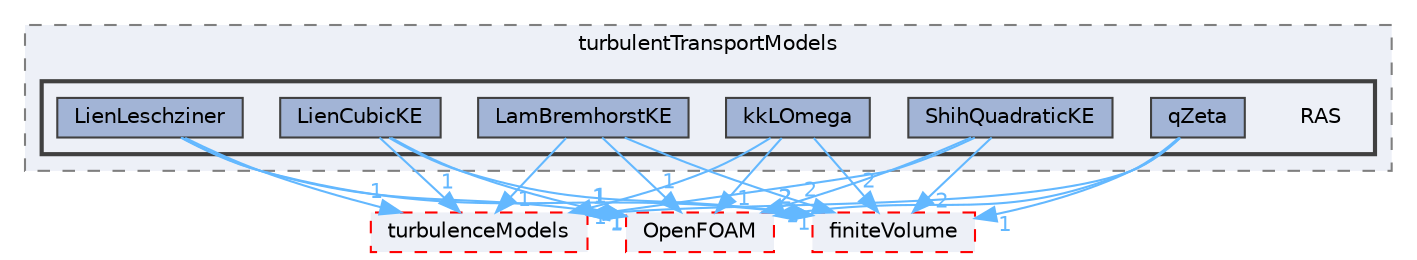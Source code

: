 digraph "src/TurbulenceModels/incompressible/turbulentTransportModels/RAS"
{
 // LATEX_PDF_SIZE
  bgcolor="transparent";
  edge [fontname=Helvetica,fontsize=10,labelfontname=Helvetica,labelfontsize=10];
  node [fontname=Helvetica,fontsize=10,shape=box,height=0.2,width=0.4];
  compound=true
  subgraph clusterdir_1aa858ea368076f1cd8be38150a1c632 {
    graph [ bgcolor="#edf0f7", pencolor="grey50", label="turbulentTransportModels", fontname=Helvetica,fontsize=10 style="filled,dashed", URL="dir_1aa858ea368076f1cd8be38150a1c632.html",tooltip=""]
  subgraph clusterdir_96b47c9484aadeb0211f2ded0ebdc3ac {
    graph [ bgcolor="#edf0f7", pencolor="grey25", label="", fontname=Helvetica,fontsize=10 style="filled,bold", URL="dir_96b47c9484aadeb0211f2ded0ebdc3ac.html",tooltip=""]
    dir_96b47c9484aadeb0211f2ded0ebdc3ac [shape=plaintext, label="RAS"];
  dir_92d9d938be1ab04b70b0e0a2474f3dc4 [label="kkLOmega", fillcolor="#a2b4d6", color="grey25", style="filled", URL="dir_92d9d938be1ab04b70b0e0a2474f3dc4.html",tooltip=""];
  dir_85f104a8811df008feeafeb75a00d06a [label="LamBremhorstKE", fillcolor="#a2b4d6", color="grey25", style="filled", URL="dir_85f104a8811df008feeafeb75a00d06a.html",tooltip=""];
  dir_a409958685228f4cb6e2434816a1d24d [label="LienCubicKE", fillcolor="#a2b4d6", color="grey25", style="filled", URL="dir_a409958685228f4cb6e2434816a1d24d.html",tooltip=""];
  dir_11951acee58e7002a3b1fff89d112971 [label="LienLeschziner", fillcolor="#a2b4d6", color="grey25", style="filled", URL="dir_11951acee58e7002a3b1fff89d112971.html",tooltip=""];
  dir_9d15ccd6a2951bff904163aa61e99bae [label="qZeta", fillcolor="#a2b4d6", color="grey25", style="filled", URL="dir_9d15ccd6a2951bff904163aa61e99bae.html",tooltip=""];
  dir_7592255f2f6600166c199de37874e703 [label="ShihQuadraticKE", fillcolor="#a2b4d6", color="grey25", style="filled", URL="dir_7592255f2f6600166c199de37874e703.html",tooltip=""];
  }
  }
  dir_9bd15774b555cf7259a6fa18f99fe99b [label="finiteVolume", fillcolor="#edf0f7", color="red", style="filled,dashed", URL="dir_9bd15774b555cf7259a6fa18f99fe99b.html",tooltip=""];
  dir_a3dc37bcacf99bb6122ed819dac99f09 [label="turbulenceModels", fillcolor="#edf0f7", color="red", style="filled,dashed", URL="dir_a3dc37bcacf99bb6122ed819dac99f09.html",tooltip=""];
  dir_c5473ff19b20e6ec4dfe5c310b3778a8 [label="OpenFOAM", fillcolor="#edf0f7", color="red", style="filled,dashed", URL="dir_c5473ff19b20e6ec4dfe5c310b3778a8.html",tooltip=""];
  dir_92d9d938be1ab04b70b0e0a2474f3dc4->dir_9bd15774b555cf7259a6fa18f99fe99b [headlabel="2", labeldistance=1.5 headhref="dir_002036_001387.html" href="dir_002036_001387.html" color="steelblue1" fontcolor="steelblue1"];
  dir_92d9d938be1ab04b70b0e0a2474f3dc4->dir_a3dc37bcacf99bb6122ed819dac99f09 [headlabel="1", labeldistance=1.5 headhref="dir_002036_004144.html" href="dir_002036_004144.html" color="steelblue1" fontcolor="steelblue1"];
  dir_92d9d938be1ab04b70b0e0a2474f3dc4->dir_c5473ff19b20e6ec4dfe5c310b3778a8 [headlabel="1", labeldistance=1.5 headhref="dir_002036_002695.html" href="dir_002036_002695.html" color="steelblue1" fontcolor="steelblue1"];
  dir_85f104a8811df008feeafeb75a00d06a->dir_9bd15774b555cf7259a6fa18f99fe99b [headlabel="2", labeldistance=1.5 headhref="dir_002078_001387.html" href="dir_002078_001387.html" color="steelblue1" fontcolor="steelblue1"];
  dir_85f104a8811df008feeafeb75a00d06a->dir_a3dc37bcacf99bb6122ed819dac99f09 [headlabel="1", labeldistance=1.5 headhref="dir_002078_004144.html" href="dir_002078_004144.html" color="steelblue1" fontcolor="steelblue1"];
  dir_85f104a8811df008feeafeb75a00d06a->dir_c5473ff19b20e6ec4dfe5c310b3778a8 [headlabel="1", labeldistance=1.5 headhref="dir_002078_002695.html" href="dir_002078_002695.html" color="steelblue1" fontcolor="steelblue1"];
  dir_a409958685228f4cb6e2434816a1d24d->dir_9bd15774b555cf7259a6fa18f99fe99b [headlabel="2", labeldistance=1.5 headhref="dir_002147_001387.html" href="dir_002147_001387.html" color="steelblue1" fontcolor="steelblue1"];
  dir_a409958685228f4cb6e2434816a1d24d->dir_a3dc37bcacf99bb6122ed819dac99f09 [headlabel="1", labeldistance=1.5 headhref="dir_002147_004144.html" href="dir_002147_004144.html" color="steelblue1" fontcolor="steelblue1"];
  dir_a409958685228f4cb6e2434816a1d24d->dir_c5473ff19b20e6ec4dfe5c310b3778a8 [headlabel="1", labeldistance=1.5 headhref="dir_002147_002695.html" href="dir_002147_002695.html" color="steelblue1" fontcolor="steelblue1"];
  dir_11951acee58e7002a3b1fff89d112971->dir_9bd15774b555cf7259a6fa18f99fe99b [headlabel="2", labeldistance=1.5 headhref="dir_002148_001387.html" href="dir_002148_001387.html" color="steelblue1" fontcolor="steelblue1"];
  dir_11951acee58e7002a3b1fff89d112971->dir_a3dc37bcacf99bb6122ed819dac99f09 [headlabel="1", labeldistance=1.5 headhref="dir_002148_004144.html" href="dir_002148_004144.html" color="steelblue1" fontcolor="steelblue1"];
  dir_11951acee58e7002a3b1fff89d112971->dir_c5473ff19b20e6ec4dfe5c310b3778a8 [headlabel="1", labeldistance=1.5 headhref="dir_002148_002695.html" href="dir_002148_002695.html" color="steelblue1" fontcolor="steelblue1"];
  dir_9d15ccd6a2951bff904163aa61e99bae->dir_9bd15774b555cf7259a6fa18f99fe99b [headlabel="1", labeldistance=1.5 headhref="dir_003162_001387.html" href="dir_003162_001387.html" color="steelblue1" fontcolor="steelblue1"];
  dir_9d15ccd6a2951bff904163aa61e99bae->dir_a3dc37bcacf99bb6122ed819dac99f09 [headlabel="1", labeldistance=1.5 headhref="dir_003162_004144.html" href="dir_003162_004144.html" color="steelblue1" fontcolor="steelblue1"];
  dir_9d15ccd6a2951bff904163aa61e99bae->dir_c5473ff19b20e6ec4dfe5c310b3778a8 [headlabel="1", labeldistance=1.5 headhref="dir_003162_002695.html" href="dir_003162_002695.html" color="steelblue1" fontcolor="steelblue1"];
  dir_7592255f2f6600166c199de37874e703->dir_9bd15774b555cf7259a6fa18f99fe99b [headlabel="2", labeldistance=1.5 headhref="dir_003518_001387.html" href="dir_003518_001387.html" color="steelblue1" fontcolor="steelblue1"];
  dir_7592255f2f6600166c199de37874e703->dir_a3dc37bcacf99bb6122ed819dac99f09 [headlabel="1", labeldistance=1.5 headhref="dir_003518_004144.html" href="dir_003518_004144.html" color="steelblue1" fontcolor="steelblue1"];
  dir_7592255f2f6600166c199de37874e703->dir_c5473ff19b20e6ec4dfe5c310b3778a8 [headlabel="1", labeldistance=1.5 headhref="dir_003518_002695.html" href="dir_003518_002695.html" color="steelblue1" fontcolor="steelblue1"];
}

